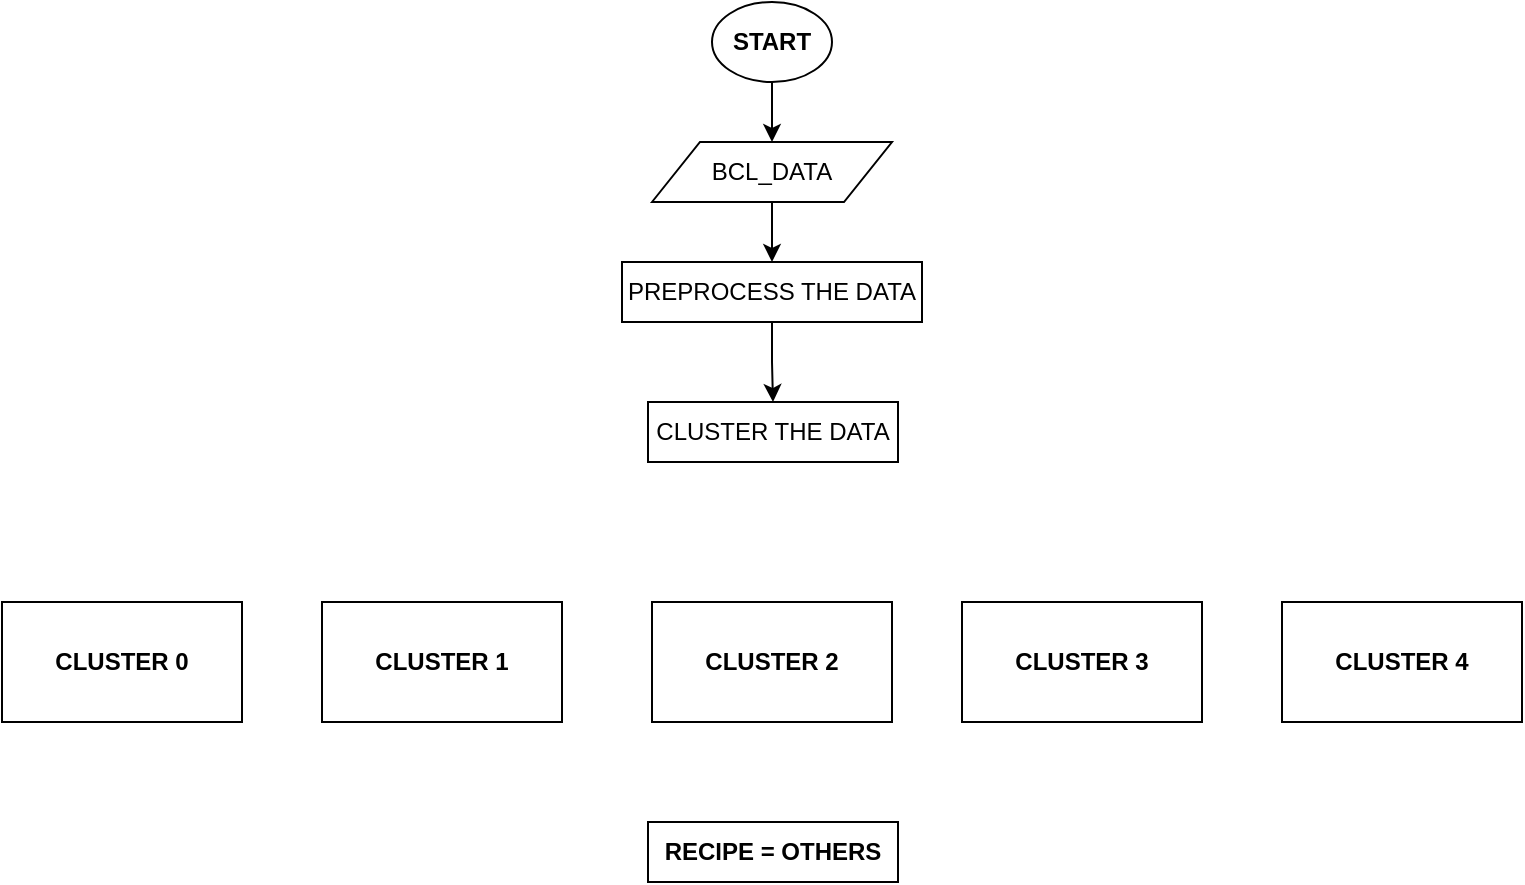 <mxfile version="12.9.14" type="github">
  <diagram id="rGlWHtnzIzeY4V4LjtLD" name="Page-1">
    <mxGraphModel dx="1000" dy="922" grid="1" gridSize="10" guides="1" tooltips="1" connect="1" arrows="1" fold="1" page="1" pageScale="1" pageWidth="850" pageHeight="1100" math="0" shadow="0">
      <root>
        <mxCell id="0" />
        <mxCell id="1" parent="0" />
        <mxCell id="MliF5R-EKqg-saL_2XL7-4" style="edgeStyle=orthogonalEdgeStyle;rounded=0;orthogonalLoop=1;jettySize=auto;html=1;exitX=0.5;exitY=1;exitDx=0;exitDy=0;entryX=0.5;entryY=0;entryDx=0;entryDy=0;" edge="1" parent="1" source="MliF5R-EKqg-saL_2XL7-2" target="MliF5R-EKqg-saL_2XL7-3">
          <mxGeometry relative="1" as="geometry" />
        </mxCell>
        <mxCell id="MliF5R-EKqg-saL_2XL7-2" value="&lt;b&gt;START&lt;/b&gt;" style="ellipse;whiteSpace=wrap;html=1;" vertex="1" parent="1">
          <mxGeometry x="395" y="20" width="60" height="40" as="geometry" />
        </mxCell>
        <mxCell id="MliF5R-EKqg-saL_2XL7-6" style="edgeStyle=orthogonalEdgeStyle;rounded=0;orthogonalLoop=1;jettySize=auto;html=1;exitX=0.5;exitY=1;exitDx=0;exitDy=0;entryX=0.5;entryY=0;entryDx=0;entryDy=0;" edge="1" parent="1" source="MliF5R-EKqg-saL_2XL7-3" target="MliF5R-EKqg-saL_2XL7-5">
          <mxGeometry relative="1" as="geometry" />
        </mxCell>
        <mxCell id="MliF5R-EKqg-saL_2XL7-3" value="&lt;span&gt;BCL_DATA&lt;/span&gt;" style="shape=parallelogram;perimeter=parallelogramPerimeter;whiteSpace=wrap;html=1;fontStyle=0" vertex="1" parent="1">
          <mxGeometry x="365" y="90" width="120" height="30" as="geometry" />
        </mxCell>
        <mxCell id="MliF5R-EKqg-saL_2XL7-10" style="edgeStyle=orthogonalEdgeStyle;rounded=0;orthogonalLoop=1;jettySize=auto;html=1;exitX=0.5;exitY=1;exitDx=0;exitDy=0;entryX=0.5;entryY=0;entryDx=0;entryDy=0;" edge="1" parent="1" source="MliF5R-EKqg-saL_2XL7-5" target="MliF5R-EKqg-saL_2XL7-9">
          <mxGeometry relative="1" as="geometry" />
        </mxCell>
        <mxCell id="MliF5R-EKqg-saL_2XL7-5" value="PREPROCESS THE DATA" style="rounded=0;whiteSpace=wrap;html=1;" vertex="1" parent="1">
          <mxGeometry x="350" y="150" width="150" height="30" as="geometry" />
        </mxCell>
        <mxCell id="MliF5R-EKqg-saL_2XL7-9" value="CLUSTER THE DATA" style="rounded=0;whiteSpace=wrap;html=1;" vertex="1" parent="1">
          <mxGeometry x="363" y="220" width="125" height="30" as="geometry" />
        </mxCell>
        <mxCell id="MliF5R-EKqg-saL_2XL7-11" value="CLUSTER 2" style="rounded=0;whiteSpace=wrap;html=1;fontStyle=1" vertex="1" parent="1">
          <mxGeometry x="365" y="320" width="120" height="60" as="geometry" />
        </mxCell>
        <mxCell id="MliF5R-EKqg-saL_2XL7-13" value="CLUSTER 1" style="rounded=0;whiteSpace=wrap;html=1;fontStyle=1" vertex="1" parent="1">
          <mxGeometry x="200" y="320" width="120" height="60" as="geometry" />
        </mxCell>
        <mxCell id="MliF5R-EKqg-saL_2XL7-14" value="CLUSTER 0" style="rounded=0;whiteSpace=wrap;html=1;fontStyle=1" vertex="1" parent="1">
          <mxGeometry x="40" y="320" width="120" height="60" as="geometry" />
        </mxCell>
        <mxCell id="MliF5R-EKqg-saL_2XL7-15" value="CLUSTER 3" style="rounded=0;whiteSpace=wrap;html=1;fontStyle=1" vertex="1" parent="1">
          <mxGeometry x="520" y="320" width="120" height="60" as="geometry" />
        </mxCell>
        <mxCell id="MliF5R-EKqg-saL_2XL7-16" value="CLUSTER 4" style="rounded=0;whiteSpace=wrap;html=1;fontStyle=1" vertex="1" parent="1">
          <mxGeometry x="680" y="320" width="120" height="60" as="geometry" />
        </mxCell>
        <mxCell id="MliF5R-EKqg-saL_2XL7-17" value="&lt;b&gt;RECIPE = OTHERS&lt;/b&gt;" style="rounded=0;whiteSpace=wrap;html=1;" vertex="1" parent="1">
          <mxGeometry x="363" y="430" width="125" height="30" as="geometry" />
        </mxCell>
      </root>
    </mxGraphModel>
  </diagram>
</mxfile>
